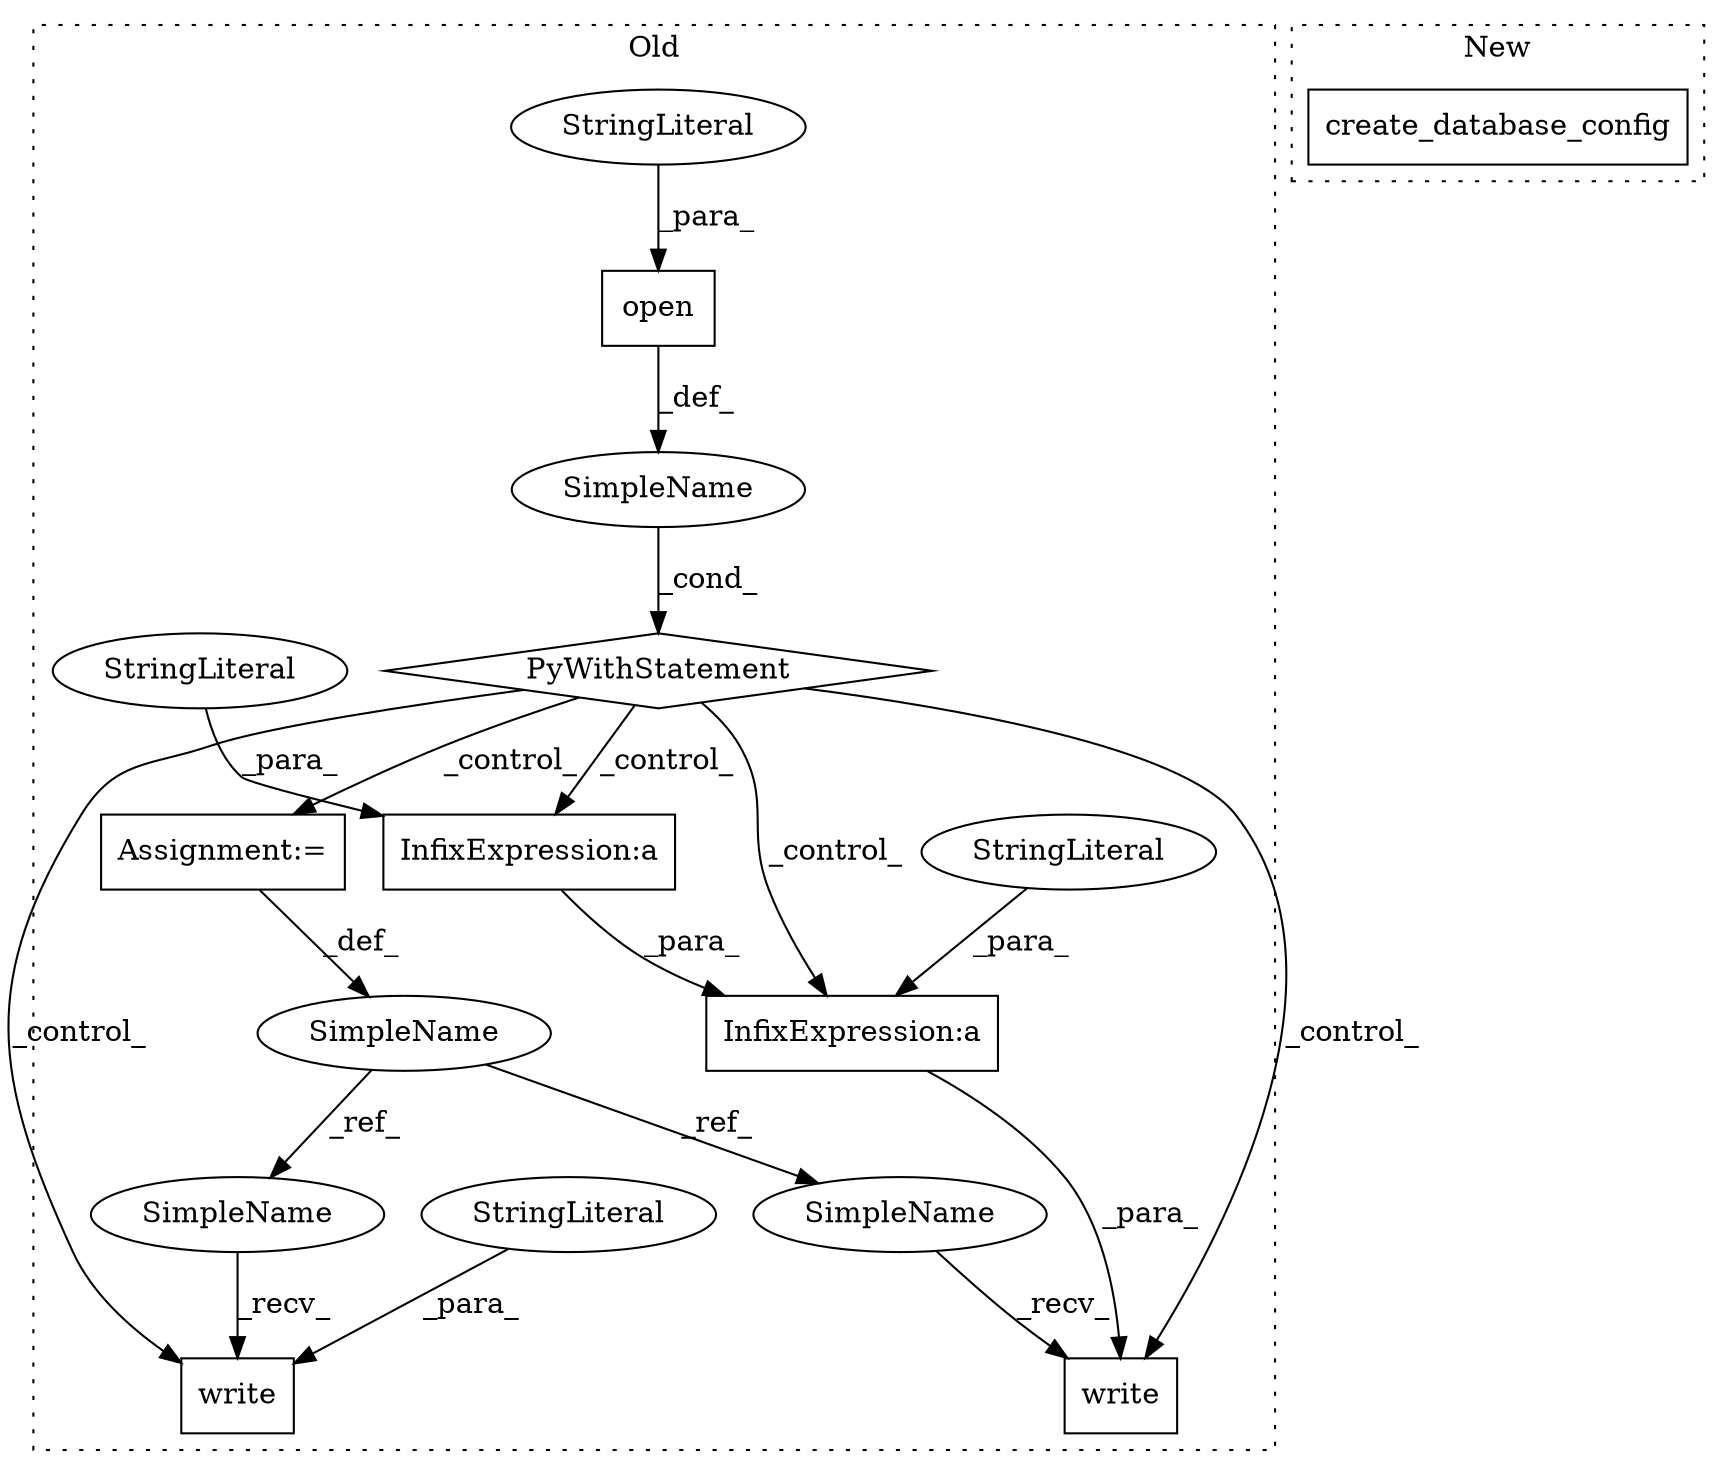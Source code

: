 digraph G {
subgraph cluster0 {
1 [label="write" a="32" s="2686,2719" l="6,1" shape="box"];
3 [label="InfixExpression:a" a="27" s="2712" l="3" shape="box"];
4 [label="InfixExpression:a" a="27" s="2700" l="3" shape="box"];
5 [label="PyWithStatement" a="104" s="2599,2627" l="10,2" shape="diamond"];
6 [label="SimpleName" a="42" s="" l="" shape="ellipse"];
7 [label="StringLiteral" a="45" s="2693" l="7" shape="ellipse"];
8 [label="Assignment:=" a="7" s="2644" l="1" shape="box"];
9 [label="write" a="32" s="2655,2675" l="6,1" shape="box"];
10 [label="SimpleName" a="42" s="2644" l="1" shape="ellipse"];
11 [label="StringLiteral" a="45" s="2715" l="4" shape="ellipse"];
12 [label="StringLiteral" a="45" s="2661" l="14" shape="ellipse"];
13 [label="open" a="32" s="2609,2626" l="5,1" shape="box"];
14 [label="StringLiteral" a="45" s="2623" l="3" shape="ellipse"];
15 [label="SimpleName" a="42" s="2684" l="1" shape="ellipse"];
16 [label="SimpleName" a="42" s="2653" l="1" shape="ellipse"];
label = "Old";
style="dotted";
}
subgraph cluster1 {
2 [label="create_database_config" a="32" s="2698,2738" l="23,1" shape="box"];
label = "New";
style="dotted";
}
3 -> 1 [label="_para_"];
4 -> 3 [label="_para_"];
5 -> 8 [label="_control_"];
5 -> 9 [label="_control_"];
5 -> 1 [label="_control_"];
5 -> 4 [label="_control_"];
5 -> 3 [label="_control_"];
6 -> 5 [label="_cond_"];
7 -> 4 [label="_para_"];
8 -> 10 [label="_def_"];
10 -> 16 [label="_ref_"];
10 -> 15 [label="_ref_"];
11 -> 3 [label="_para_"];
12 -> 9 [label="_para_"];
13 -> 6 [label="_def_"];
14 -> 13 [label="_para_"];
15 -> 1 [label="_recv_"];
16 -> 9 [label="_recv_"];
}